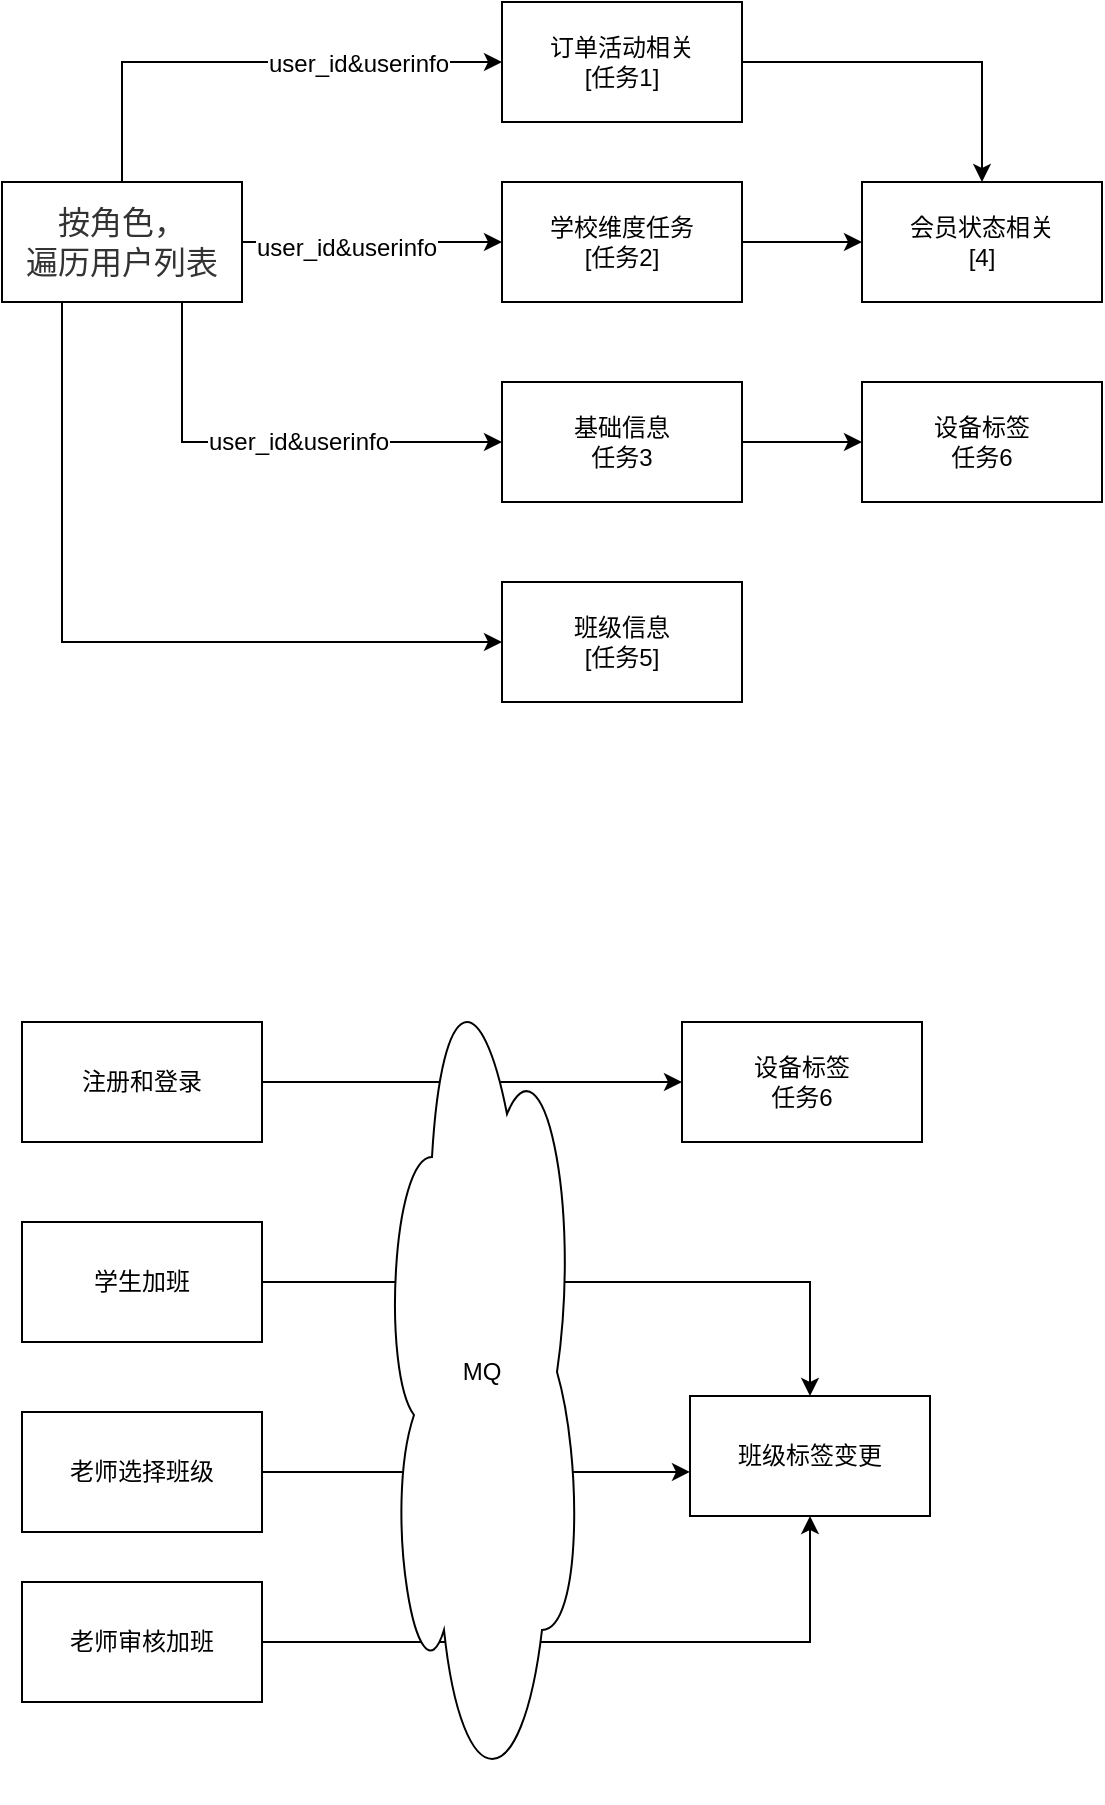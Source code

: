 <mxfile version="12.9.6" type="github">
  <diagram id="JjOcFzwLPrpcrGy4seuc" name="Page-1">
    <mxGraphModel dx="1662" dy="713" grid="1" gridSize="10" guides="1" tooltips="1" connect="1" arrows="1" fold="1" page="1" pageScale="1" pageWidth="827" pageHeight="1169" math="0" shadow="0">
      <root>
        <mxCell id="0" />
        <mxCell id="1" parent="0" />
        <mxCell id="12-cRlRXb4dsILWuFh1U-1" style="edgeStyle=orthogonalEdgeStyle;rounded=0;orthogonalLoop=1;jettySize=auto;html=1;" parent="1" source="12-cRlRXb4dsILWuFh1U-4" target="12-cRlRXb4dsILWuFh1U-6" edge="1">
          <mxGeometry relative="1" as="geometry" />
        </mxCell>
        <mxCell id="12-cRlRXb4dsILWuFh1U-13" value="user_id&amp;amp;userinfo" style="text;html=1;align=center;verticalAlign=middle;resizable=0;points=[];labelBackgroundColor=#ffffff;" parent="12-cRlRXb4dsILWuFh1U-1" vertex="1" connectable="0">
          <mxGeometry x="-0.2" y="-3" relative="1" as="geometry">
            <mxPoint as="offset" />
          </mxGeometry>
        </mxCell>
        <mxCell id="12-cRlRXb4dsILWuFh1U-2" style="edgeStyle=orthogonalEdgeStyle;rounded=0;orthogonalLoop=1;jettySize=auto;html=1;exitX=0.75;exitY=1;exitDx=0;exitDy=0;entryX=0;entryY=0.5;entryDx=0;entryDy=0;" parent="1" source="12-cRlRXb4dsILWuFh1U-4" target="12-cRlRXb4dsILWuFh1U-7" edge="1">
          <mxGeometry relative="1" as="geometry" />
        </mxCell>
        <mxCell id="12-cRlRXb4dsILWuFh1U-14" value="user_id&amp;amp;userinfo" style="text;html=1;align=center;verticalAlign=middle;resizable=0;points=[];labelBackgroundColor=#ffffff;" parent="12-cRlRXb4dsILWuFh1U-2" vertex="1" connectable="0">
          <mxGeometry x="0.113" relative="1" as="geometry">
            <mxPoint as="offset" />
          </mxGeometry>
        </mxCell>
        <mxCell id="12-cRlRXb4dsILWuFh1U-3" style="edgeStyle=orthogonalEdgeStyle;rounded=0;orthogonalLoop=1;jettySize=auto;html=1;exitX=0.5;exitY=0;exitDx=0;exitDy=0;entryX=0;entryY=0.5;entryDx=0;entryDy=0;" parent="1" source="12-cRlRXb4dsILWuFh1U-4" target="12-cRlRXb4dsILWuFh1U-9" edge="1">
          <mxGeometry relative="1" as="geometry" />
        </mxCell>
        <mxCell id="12-cRlRXb4dsILWuFh1U-11" value="user_id&amp;amp;userinfo" style="text;html=1;align=center;verticalAlign=middle;resizable=0;points=[];labelBackgroundColor=#ffffff;" parent="12-cRlRXb4dsILWuFh1U-3" vertex="1" connectable="0">
          <mxGeometry x="0.418" y="-1" relative="1" as="geometry">
            <mxPoint as="offset" />
          </mxGeometry>
        </mxCell>
        <mxCell id="12-cRlRXb4dsILWuFh1U-21" style="edgeStyle=orthogonalEdgeStyle;rounded=0;orthogonalLoop=1;jettySize=auto;html=1;exitX=0.25;exitY=1;exitDx=0;exitDy=0;entryX=0;entryY=0.5;entryDx=0;entryDy=0;" parent="1" source="12-cRlRXb4dsILWuFh1U-4" target="12-cRlRXb4dsILWuFh1U-20" edge="1">
          <mxGeometry relative="1" as="geometry" />
        </mxCell>
        <mxCell id="12-cRlRXb4dsILWuFh1U-4" value="&lt;span style=&quot;color: rgb(51 , 51 , 51) ; font-family: &amp;#34;open sans&amp;#34; , &amp;#34;clear sans&amp;#34; , &amp;#34;helvetica neue&amp;#34; , &amp;#34;helvetica&amp;#34; , &amp;#34;arial&amp;#34; , sans-serif ; font-size: 16px ; text-align: left ; white-space: pre-wrap ; background-color: rgb(255 , 255 , 255)&quot;&gt;按角色，&lt;br/&gt;遍历用户列表&lt;/span&gt;" style="rounded=0;whiteSpace=wrap;html=1;" parent="1" vertex="1">
          <mxGeometry x="70" y="120" width="120" height="60" as="geometry" />
        </mxCell>
        <mxCell id="12-cRlRXb4dsILWuFh1U-5" style="edgeStyle=orthogonalEdgeStyle;rounded=0;orthogonalLoop=1;jettySize=auto;html=1;exitX=1;exitY=0.5;exitDx=0;exitDy=0;" parent="1" source="12-cRlRXb4dsILWuFh1U-6" target="12-cRlRXb4dsILWuFh1U-10" edge="1">
          <mxGeometry relative="1" as="geometry" />
        </mxCell>
        <mxCell id="12-cRlRXb4dsILWuFh1U-6" value="学校维度任务&lt;br&gt;[任务2]" style="rounded=0;whiteSpace=wrap;html=1;" parent="1" vertex="1">
          <mxGeometry x="320" y="120" width="120" height="60" as="geometry" />
        </mxCell>
        <mxCell id="12-cRlRXb4dsILWuFh1U-24" style="edgeStyle=orthogonalEdgeStyle;rounded=0;orthogonalLoop=1;jettySize=auto;html=1;exitX=1;exitY=0.5;exitDx=0;exitDy=0;entryX=0;entryY=0.5;entryDx=0;entryDy=0;" parent="1" source="12-cRlRXb4dsILWuFh1U-7" target="12-cRlRXb4dsILWuFh1U-23" edge="1">
          <mxGeometry relative="1" as="geometry" />
        </mxCell>
        <mxCell id="12-cRlRXb4dsILWuFh1U-7" value="基础信息&lt;br&gt;任务3" style="rounded=0;whiteSpace=wrap;html=1;" parent="1" vertex="1">
          <mxGeometry x="320" y="220" width="120" height="60" as="geometry" />
        </mxCell>
        <mxCell id="12-cRlRXb4dsILWuFh1U-8" style="edgeStyle=orthogonalEdgeStyle;rounded=0;orthogonalLoop=1;jettySize=auto;html=1;exitX=1;exitY=0.5;exitDx=0;exitDy=0;entryX=0.5;entryY=0;entryDx=0;entryDy=0;" parent="1" source="12-cRlRXb4dsILWuFh1U-9" target="12-cRlRXb4dsILWuFh1U-10" edge="1">
          <mxGeometry relative="1" as="geometry" />
        </mxCell>
        <mxCell id="12-cRlRXb4dsILWuFh1U-9" value="订单活动相关&lt;br&gt;[任务1]" style="rounded=0;whiteSpace=wrap;html=1;" parent="1" vertex="1">
          <mxGeometry x="320" y="30" width="120" height="60" as="geometry" />
        </mxCell>
        <mxCell id="12-cRlRXb4dsILWuFh1U-10" value="会员状态相关&lt;br&gt;[4]" style="rounded=0;whiteSpace=wrap;html=1;" parent="1" vertex="1">
          <mxGeometry x="500" y="120" width="120" height="60" as="geometry" />
        </mxCell>
        <mxCell id="12-cRlRXb4dsILWuFh1U-25" style="edgeStyle=orthogonalEdgeStyle;rounded=0;orthogonalLoop=1;jettySize=auto;html=1;exitX=1;exitY=0.5;exitDx=0;exitDy=0;" parent="1" source="12-cRlRXb4dsILWuFh1U-15" target="12-cRlRXb4dsILWuFh1U-22" edge="1">
          <mxGeometry relative="1" as="geometry" />
        </mxCell>
        <mxCell id="12-cRlRXb4dsILWuFh1U-15" value="注册和登录" style="rounded=0;whiteSpace=wrap;html=1;" parent="1" vertex="1">
          <mxGeometry x="80" y="540" width="120" height="60" as="geometry" />
        </mxCell>
        <mxCell id="12-cRlRXb4dsILWuFh1U-26" style="edgeStyle=orthogonalEdgeStyle;rounded=0;orthogonalLoop=1;jettySize=auto;html=1;exitX=1;exitY=0.5;exitDx=0;exitDy=0;entryX=0.5;entryY=0;entryDx=0;entryDy=0;" parent="1" source="12-cRlRXb4dsILWuFh1U-16" target="12-cRlRXb4dsILWuFh1U-19" edge="1">
          <mxGeometry relative="1" as="geometry" />
        </mxCell>
        <mxCell id="12-cRlRXb4dsILWuFh1U-16" value="学生加班" style="rounded=0;whiteSpace=wrap;html=1;" parent="1" vertex="1">
          <mxGeometry x="80" y="640" width="120" height="60" as="geometry" />
        </mxCell>
        <mxCell id="12-cRlRXb4dsILWuFh1U-27" style="edgeStyle=orthogonalEdgeStyle;rounded=0;orthogonalLoop=1;jettySize=auto;html=1;exitX=1;exitY=0.5;exitDx=0;exitDy=0;entryX=0;entryY=0.633;entryDx=0;entryDy=0;entryPerimeter=0;" parent="1" source="12-cRlRXb4dsILWuFh1U-17" target="12-cRlRXb4dsILWuFh1U-19" edge="1">
          <mxGeometry relative="1" as="geometry" />
        </mxCell>
        <mxCell id="12-cRlRXb4dsILWuFh1U-17" value="老师选择班级" style="rounded=0;whiteSpace=wrap;html=1;" parent="1" vertex="1">
          <mxGeometry x="80" y="735" width="120" height="60" as="geometry" />
        </mxCell>
        <mxCell id="12-cRlRXb4dsILWuFh1U-28" style="edgeStyle=orthogonalEdgeStyle;rounded=0;orthogonalLoop=1;jettySize=auto;html=1;exitX=1;exitY=0.5;exitDx=0;exitDy=0;" parent="1" source="12-cRlRXb4dsILWuFh1U-18" target="12-cRlRXb4dsILWuFh1U-19" edge="1">
          <mxGeometry relative="1" as="geometry" />
        </mxCell>
        <mxCell id="12-cRlRXb4dsILWuFh1U-18" value="老师审核加班" style="rounded=0;whiteSpace=wrap;html=1;" parent="1" vertex="1">
          <mxGeometry x="80" y="820" width="120" height="60" as="geometry" />
        </mxCell>
        <mxCell id="12-cRlRXb4dsILWuFh1U-19" value="班级标签变更" style="rounded=0;whiteSpace=wrap;html=1;" parent="1" vertex="1">
          <mxGeometry x="414" y="727" width="120" height="60" as="geometry" />
        </mxCell>
        <mxCell id="12-cRlRXb4dsILWuFh1U-20" value="班级信息&lt;br&gt;[任务5]" style="rounded=0;whiteSpace=wrap;html=1;" parent="1" vertex="1">
          <mxGeometry x="320" y="320" width="120" height="60" as="geometry" />
        </mxCell>
        <mxCell id="12-cRlRXb4dsILWuFh1U-22" value="设备标签&lt;br&gt;任务6" style="rounded=0;whiteSpace=wrap;html=1;" parent="1" vertex="1">
          <mxGeometry x="410" y="540" width="120" height="60" as="geometry" />
        </mxCell>
        <mxCell id="12-cRlRXb4dsILWuFh1U-23" value="设备标签&lt;br&gt;任务6" style="rounded=0;whiteSpace=wrap;html=1;" parent="1" vertex="1">
          <mxGeometry x="500" y="220" width="120" height="60" as="geometry" />
        </mxCell>
        <mxCell id="12-cRlRXb4dsILWuFh1U-29" value="MQ" style="ellipse;shape=cloud;whiteSpace=wrap;html=1;" parent="1" vertex="1">
          <mxGeometry x="260" y="500" width="100" height="430" as="geometry" />
        </mxCell>
      </root>
    </mxGraphModel>
  </diagram>
</mxfile>
